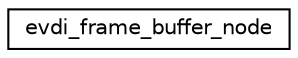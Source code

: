 digraph "圖形化之類別階層"
{
 // LATEX_PDF_SIZE
  edge [fontname="Helvetica",fontsize="10",labelfontname="Helvetica",labelfontsize="10"];
  node [fontname="Helvetica",fontsize="10",shape=record];
  rankdir="LR";
  Node0 [label="evdi_frame_buffer_node",height=0.2,width=0.4,color="black", fillcolor="white", style="filled",URL="$structevdi__frame__buffer__node.html",tooltip=" "];
}
